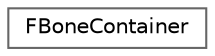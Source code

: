 digraph "Graphical Class Hierarchy"
{
 // INTERACTIVE_SVG=YES
 // LATEX_PDF_SIZE
  bgcolor="transparent";
  edge [fontname=Helvetica,fontsize=10,labelfontname=Helvetica,labelfontsize=10];
  node [fontname=Helvetica,fontsize=10,shape=box,height=0.2,width=0.4];
  rankdir="LR";
  Node0 [id="Node000000",label="FBoneContainer",height=0.2,width=0.4,color="grey40", fillcolor="white", style="filled",URL="$d2/d4f/structFBoneContainer.html",tooltip="This is a native transient structure."];
}
